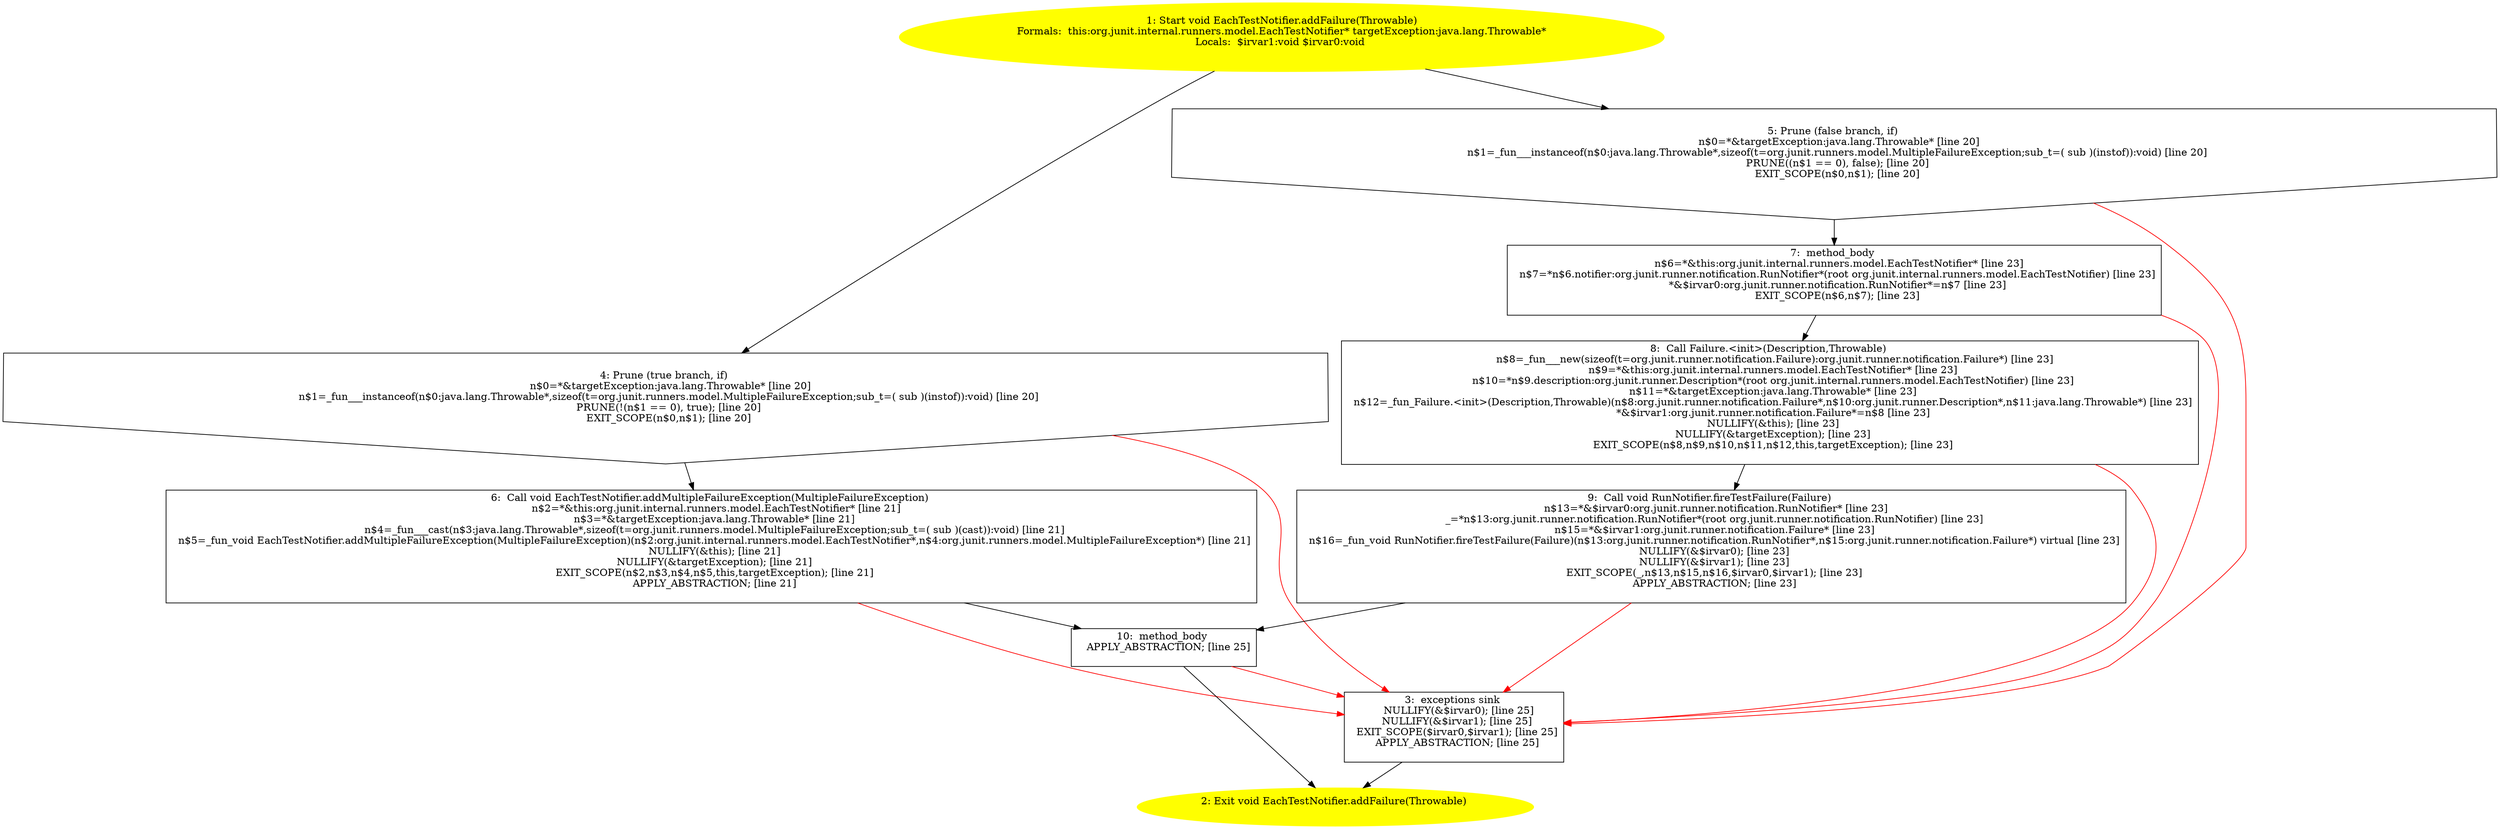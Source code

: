 /* @generated */
digraph cfg {
"org.junit.internal.runners.model.EachTestNotifier.addFailure(java.lang.Throwable):void.b3daa827a1aafa81a5c1e588acfc0178_1" [label="1: Start void EachTestNotifier.addFailure(Throwable)\nFormals:  this:org.junit.internal.runners.model.EachTestNotifier* targetException:java.lang.Throwable*\nLocals:  $irvar1:void $irvar0:void \n  " color=yellow style=filled]
	

	 "org.junit.internal.runners.model.EachTestNotifier.addFailure(java.lang.Throwable):void.b3daa827a1aafa81a5c1e588acfc0178_1" -> "org.junit.internal.runners.model.EachTestNotifier.addFailure(java.lang.Throwable):void.b3daa827a1aafa81a5c1e588acfc0178_4" ;
	 "org.junit.internal.runners.model.EachTestNotifier.addFailure(java.lang.Throwable):void.b3daa827a1aafa81a5c1e588acfc0178_1" -> "org.junit.internal.runners.model.EachTestNotifier.addFailure(java.lang.Throwable):void.b3daa827a1aafa81a5c1e588acfc0178_5" ;
"org.junit.internal.runners.model.EachTestNotifier.addFailure(java.lang.Throwable):void.b3daa827a1aafa81a5c1e588acfc0178_2" [label="2: Exit void EachTestNotifier.addFailure(Throwable) \n  " color=yellow style=filled]
	

"org.junit.internal.runners.model.EachTestNotifier.addFailure(java.lang.Throwable):void.b3daa827a1aafa81a5c1e588acfc0178_3" [label="3:  exceptions sink \n   NULLIFY(&$irvar0); [line 25]\n  NULLIFY(&$irvar1); [line 25]\n  EXIT_SCOPE($irvar0,$irvar1); [line 25]\n  APPLY_ABSTRACTION; [line 25]\n " shape="box"]
	

	 "org.junit.internal.runners.model.EachTestNotifier.addFailure(java.lang.Throwable):void.b3daa827a1aafa81a5c1e588acfc0178_3" -> "org.junit.internal.runners.model.EachTestNotifier.addFailure(java.lang.Throwable):void.b3daa827a1aafa81a5c1e588acfc0178_2" ;
"org.junit.internal.runners.model.EachTestNotifier.addFailure(java.lang.Throwable):void.b3daa827a1aafa81a5c1e588acfc0178_4" [label="4: Prune (true branch, if) \n   n$0=*&targetException:java.lang.Throwable* [line 20]\n  n$1=_fun___instanceof(n$0:java.lang.Throwable*,sizeof(t=org.junit.runners.model.MultipleFailureException;sub_t=( sub )(instof)):void) [line 20]\n  PRUNE(!(n$1 == 0), true); [line 20]\n  EXIT_SCOPE(n$0,n$1); [line 20]\n " shape="invhouse"]
	

	 "org.junit.internal.runners.model.EachTestNotifier.addFailure(java.lang.Throwable):void.b3daa827a1aafa81a5c1e588acfc0178_4" -> "org.junit.internal.runners.model.EachTestNotifier.addFailure(java.lang.Throwable):void.b3daa827a1aafa81a5c1e588acfc0178_6" ;
	 "org.junit.internal.runners.model.EachTestNotifier.addFailure(java.lang.Throwable):void.b3daa827a1aafa81a5c1e588acfc0178_4" -> "org.junit.internal.runners.model.EachTestNotifier.addFailure(java.lang.Throwable):void.b3daa827a1aafa81a5c1e588acfc0178_3" [color="red" ];
"org.junit.internal.runners.model.EachTestNotifier.addFailure(java.lang.Throwable):void.b3daa827a1aafa81a5c1e588acfc0178_5" [label="5: Prune (false branch, if) \n   n$0=*&targetException:java.lang.Throwable* [line 20]\n  n$1=_fun___instanceof(n$0:java.lang.Throwable*,sizeof(t=org.junit.runners.model.MultipleFailureException;sub_t=( sub )(instof)):void) [line 20]\n  PRUNE((n$1 == 0), false); [line 20]\n  EXIT_SCOPE(n$0,n$1); [line 20]\n " shape="invhouse"]
	

	 "org.junit.internal.runners.model.EachTestNotifier.addFailure(java.lang.Throwable):void.b3daa827a1aafa81a5c1e588acfc0178_5" -> "org.junit.internal.runners.model.EachTestNotifier.addFailure(java.lang.Throwable):void.b3daa827a1aafa81a5c1e588acfc0178_7" ;
	 "org.junit.internal.runners.model.EachTestNotifier.addFailure(java.lang.Throwable):void.b3daa827a1aafa81a5c1e588acfc0178_5" -> "org.junit.internal.runners.model.EachTestNotifier.addFailure(java.lang.Throwable):void.b3daa827a1aafa81a5c1e588acfc0178_3" [color="red" ];
"org.junit.internal.runners.model.EachTestNotifier.addFailure(java.lang.Throwable):void.b3daa827a1aafa81a5c1e588acfc0178_6" [label="6:  Call void EachTestNotifier.addMultipleFailureException(MultipleFailureException) \n   n$2=*&this:org.junit.internal.runners.model.EachTestNotifier* [line 21]\n  n$3=*&targetException:java.lang.Throwable* [line 21]\n  n$4=_fun___cast(n$3:java.lang.Throwable*,sizeof(t=org.junit.runners.model.MultipleFailureException;sub_t=( sub )(cast)):void) [line 21]\n  n$5=_fun_void EachTestNotifier.addMultipleFailureException(MultipleFailureException)(n$2:org.junit.internal.runners.model.EachTestNotifier*,n$4:org.junit.runners.model.MultipleFailureException*) [line 21]\n  NULLIFY(&this); [line 21]\n  NULLIFY(&targetException); [line 21]\n  EXIT_SCOPE(n$2,n$3,n$4,n$5,this,targetException); [line 21]\n  APPLY_ABSTRACTION; [line 21]\n " shape="box"]
	

	 "org.junit.internal.runners.model.EachTestNotifier.addFailure(java.lang.Throwable):void.b3daa827a1aafa81a5c1e588acfc0178_6" -> "org.junit.internal.runners.model.EachTestNotifier.addFailure(java.lang.Throwable):void.b3daa827a1aafa81a5c1e588acfc0178_10" ;
	 "org.junit.internal.runners.model.EachTestNotifier.addFailure(java.lang.Throwable):void.b3daa827a1aafa81a5c1e588acfc0178_6" -> "org.junit.internal.runners.model.EachTestNotifier.addFailure(java.lang.Throwable):void.b3daa827a1aafa81a5c1e588acfc0178_3" [color="red" ];
"org.junit.internal.runners.model.EachTestNotifier.addFailure(java.lang.Throwable):void.b3daa827a1aafa81a5c1e588acfc0178_7" [label="7:  method_body \n   n$6=*&this:org.junit.internal.runners.model.EachTestNotifier* [line 23]\n  n$7=*n$6.notifier:org.junit.runner.notification.RunNotifier*(root org.junit.internal.runners.model.EachTestNotifier) [line 23]\n  *&$irvar0:org.junit.runner.notification.RunNotifier*=n$7 [line 23]\n  EXIT_SCOPE(n$6,n$7); [line 23]\n " shape="box"]
	

	 "org.junit.internal.runners.model.EachTestNotifier.addFailure(java.lang.Throwable):void.b3daa827a1aafa81a5c1e588acfc0178_7" -> "org.junit.internal.runners.model.EachTestNotifier.addFailure(java.lang.Throwable):void.b3daa827a1aafa81a5c1e588acfc0178_8" ;
	 "org.junit.internal.runners.model.EachTestNotifier.addFailure(java.lang.Throwable):void.b3daa827a1aafa81a5c1e588acfc0178_7" -> "org.junit.internal.runners.model.EachTestNotifier.addFailure(java.lang.Throwable):void.b3daa827a1aafa81a5c1e588acfc0178_3" [color="red" ];
"org.junit.internal.runners.model.EachTestNotifier.addFailure(java.lang.Throwable):void.b3daa827a1aafa81a5c1e588acfc0178_8" [label="8:  Call Failure.<init>(Description,Throwable) \n   n$8=_fun___new(sizeof(t=org.junit.runner.notification.Failure):org.junit.runner.notification.Failure*) [line 23]\n  n$9=*&this:org.junit.internal.runners.model.EachTestNotifier* [line 23]\n  n$10=*n$9.description:org.junit.runner.Description*(root org.junit.internal.runners.model.EachTestNotifier) [line 23]\n  n$11=*&targetException:java.lang.Throwable* [line 23]\n  n$12=_fun_Failure.<init>(Description,Throwable)(n$8:org.junit.runner.notification.Failure*,n$10:org.junit.runner.Description*,n$11:java.lang.Throwable*) [line 23]\n  *&$irvar1:org.junit.runner.notification.Failure*=n$8 [line 23]\n  NULLIFY(&this); [line 23]\n  NULLIFY(&targetException); [line 23]\n  EXIT_SCOPE(n$8,n$9,n$10,n$11,n$12,this,targetException); [line 23]\n " shape="box"]
	

	 "org.junit.internal.runners.model.EachTestNotifier.addFailure(java.lang.Throwable):void.b3daa827a1aafa81a5c1e588acfc0178_8" -> "org.junit.internal.runners.model.EachTestNotifier.addFailure(java.lang.Throwable):void.b3daa827a1aafa81a5c1e588acfc0178_9" ;
	 "org.junit.internal.runners.model.EachTestNotifier.addFailure(java.lang.Throwable):void.b3daa827a1aafa81a5c1e588acfc0178_8" -> "org.junit.internal.runners.model.EachTestNotifier.addFailure(java.lang.Throwable):void.b3daa827a1aafa81a5c1e588acfc0178_3" [color="red" ];
"org.junit.internal.runners.model.EachTestNotifier.addFailure(java.lang.Throwable):void.b3daa827a1aafa81a5c1e588acfc0178_9" [label="9:  Call void RunNotifier.fireTestFailure(Failure) \n   n$13=*&$irvar0:org.junit.runner.notification.RunNotifier* [line 23]\n  _=*n$13:org.junit.runner.notification.RunNotifier*(root org.junit.runner.notification.RunNotifier) [line 23]\n  n$15=*&$irvar1:org.junit.runner.notification.Failure* [line 23]\n  n$16=_fun_void RunNotifier.fireTestFailure(Failure)(n$13:org.junit.runner.notification.RunNotifier*,n$15:org.junit.runner.notification.Failure*) virtual [line 23]\n  NULLIFY(&$irvar0); [line 23]\n  NULLIFY(&$irvar1); [line 23]\n  EXIT_SCOPE(_,n$13,n$15,n$16,$irvar0,$irvar1); [line 23]\n  APPLY_ABSTRACTION; [line 23]\n " shape="box"]
	

	 "org.junit.internal.runners.model.EachTestNotifier.addFailure(java.lang.Throwable):void.b3daa827a1aafa81a5c1e588acfc0178_9" -> "org.junit.internal.runners.model.EachTestNotifier.addFailure(java.lang.Throwable):void.b3daa827a1aafa81a5c1e588acfc0178_10" ;
	 "org.junit.internal.runners.model.EachTestNotifier.addFailure(java.lang.Throwable):void.b3daa827a1aafa81a5c1e588acfc0178_9" -> "org.junit.internal.runners.model.EachTestNotifier.addFailure(java.lang.Throwable):void.b3daa827a1aafa81a5c1e588acfc0178_3" [color="red" ];
"org.junit.internal.runners.model.EachTestNotifier.addFailure(java.lang.Throwable):void.b3daa827a1aafa81a5c1e588acfc0178_10" [label="10:  method_body \n   APPLY_ABSTRACTION; [line 25]\n " shape="box"]
	

	 "org.junit.internal.runners.model.EachTestNotifier.addFailure(java.lang.Throwable):void.b3daa827a1aafa81a5c1e588acfc0178_10" -> "org.junit.internal.runners.model.EachTestNotifier.addFailure(java.lang.Throwable):void.b3daa827a1aafa81a5c1e588acfc0178_2" ;
	 "org.junit.internal.runners.model.EachTestNotifier.addFailure(java.lang.Throwable):void.b3daa827a1aafa81a5c1e588acfc0178_10" -> "org.junit.internal.runners.model.EachTestNotifier.addFailure(java.lang.Throwable):void.b3daa827a1aafa81a5c1e588acfc0178_3" [color="red" ];
}
